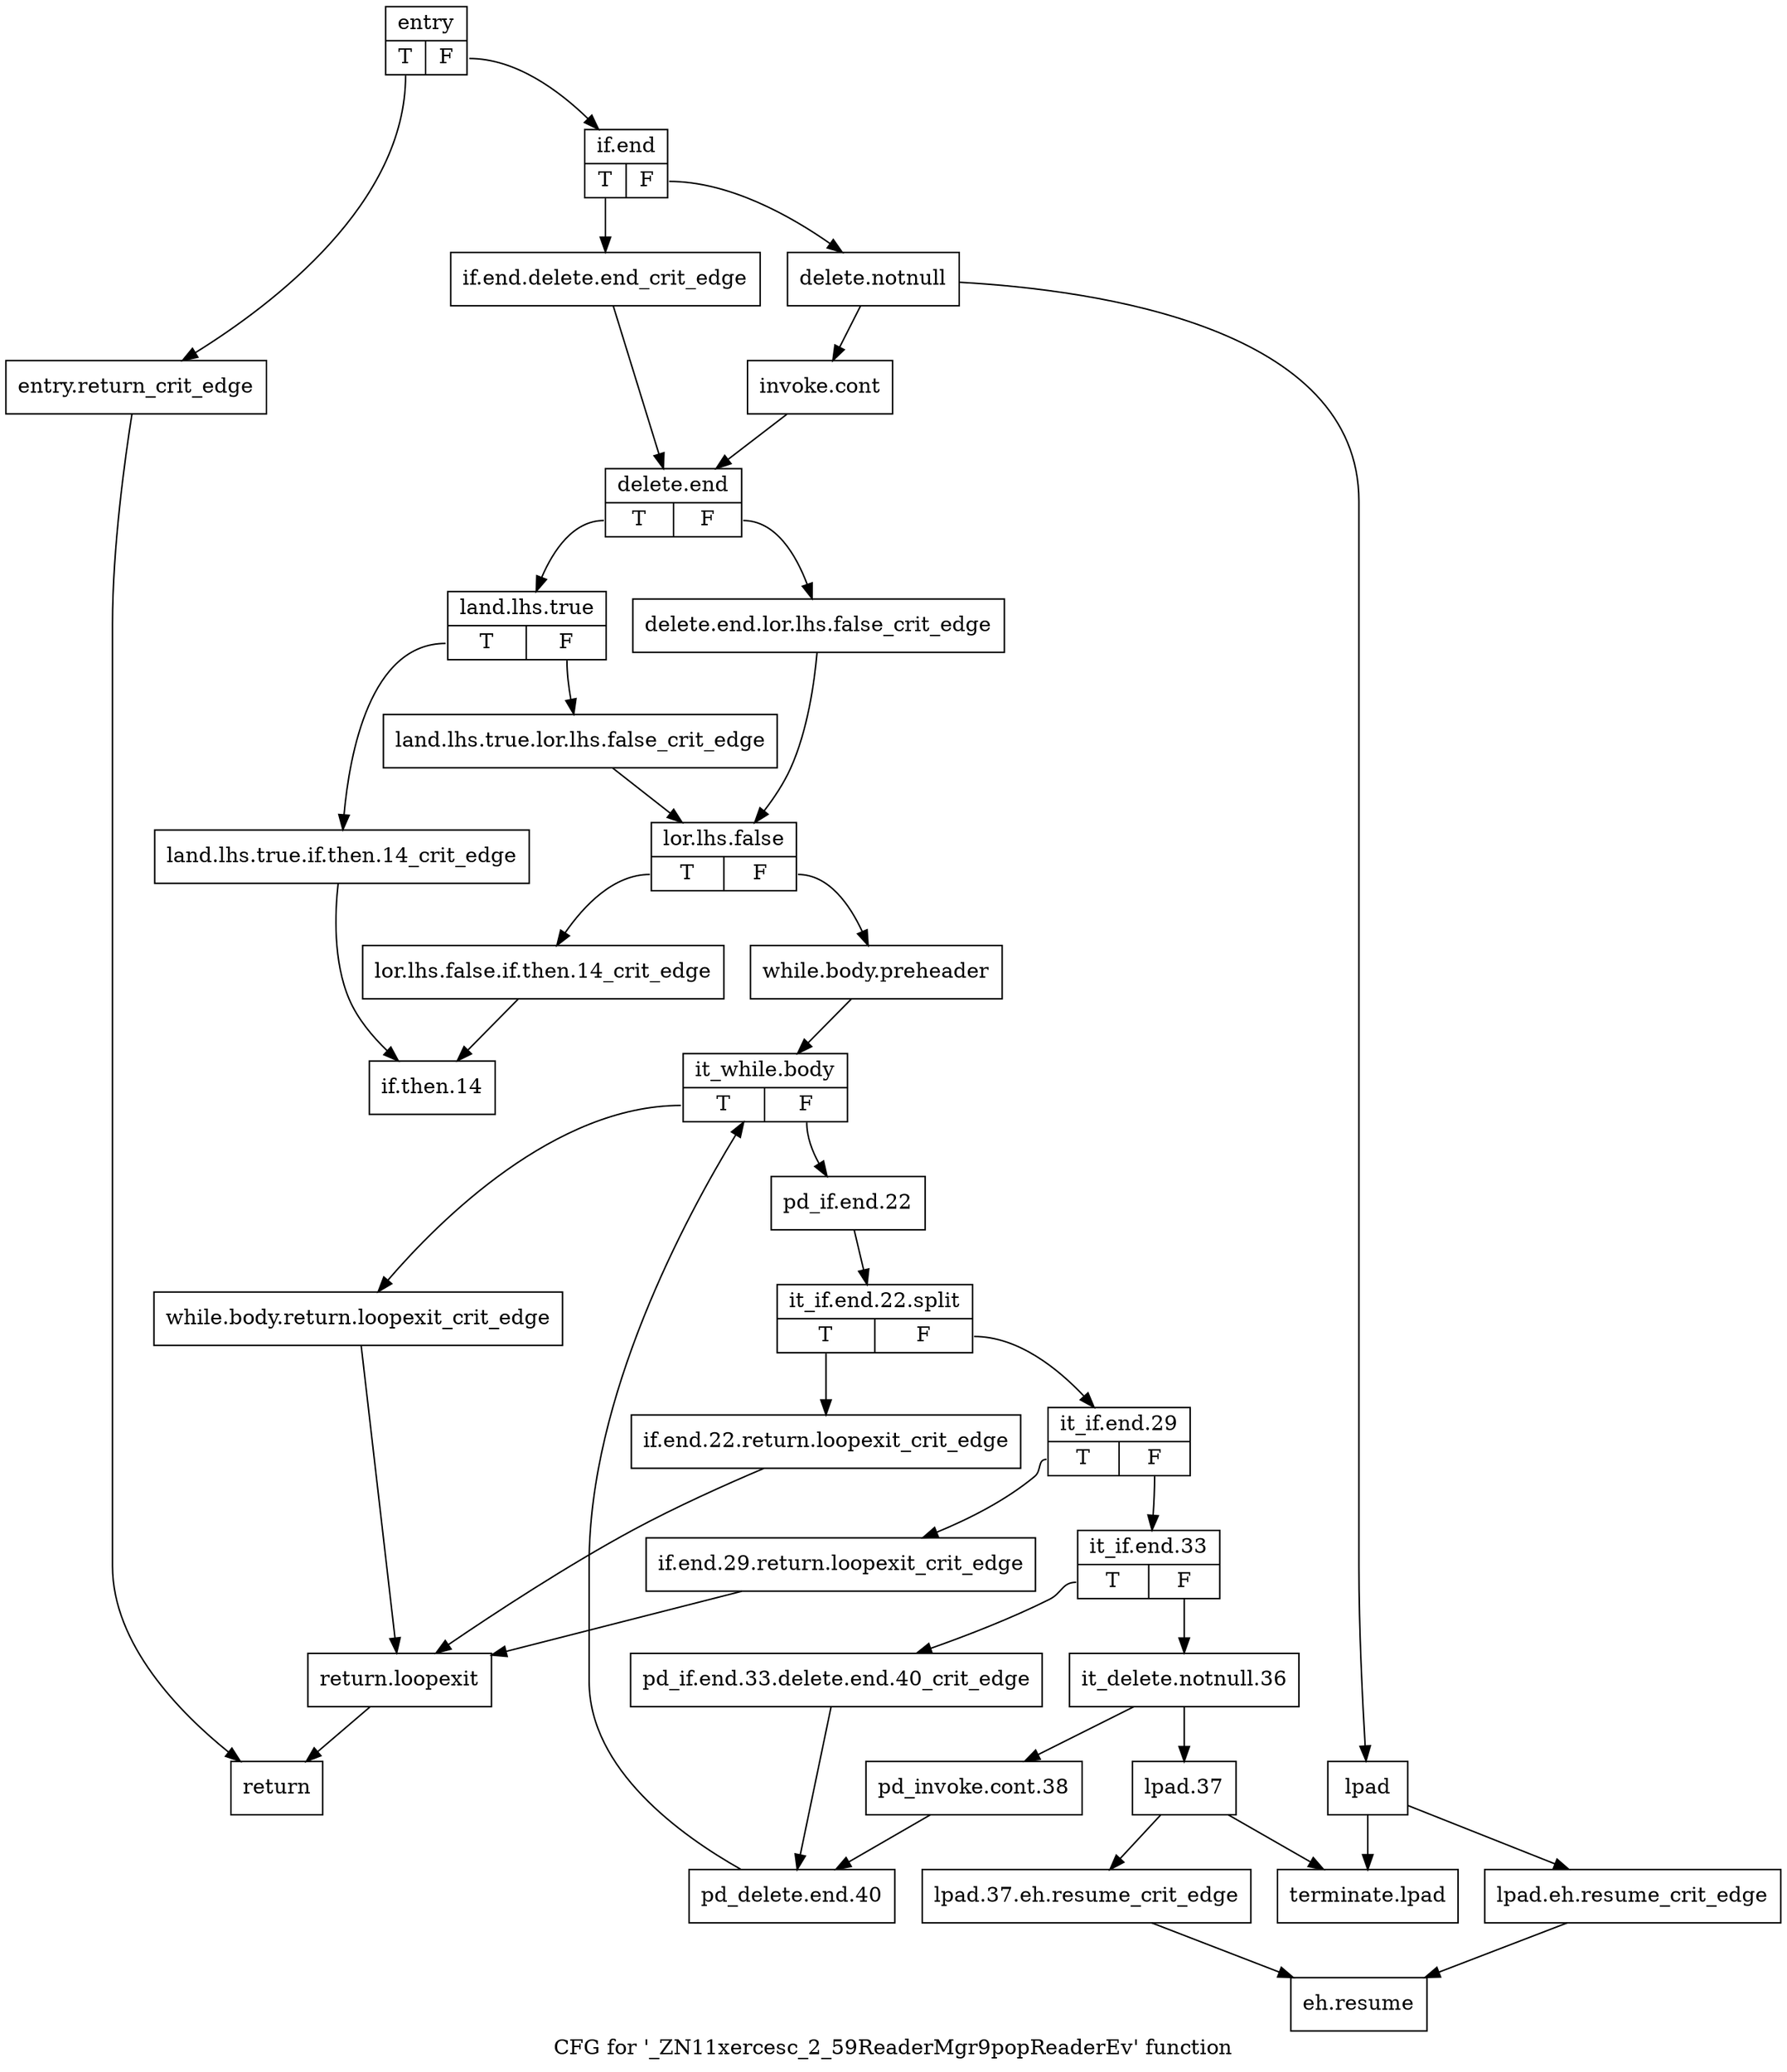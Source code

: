 digraph "CFG for '_ZN11xercesc_2_59ReaderMgr9popReaderEv' function" {
	label="CFG for '_ZN11xercesc_2_59ReaderMgr9popReaderEv' function";

	Node0x3ea4a80 [shape=record,label="{entry|{<s0>T|<s1>F}}"];
	Node0x3ea4a80:s0 -> Node0x3ea4ad0;
	Node0x3ea4a80:s1 -> Node0x3ea4fd0;
	Node0x3ea4ad0 [shape=record,label="{entry.return_crit_edge}"];
	Node0x3ea4ad0 -> Node0x3ea58e0;
	Node0x3ea4fd0 [shape=record,label="{if.end|{<s0>T|<s1>F}}"];
	Node0x3ea4fd0:s0 -> Node0x3ea5020;
	Node0x3ea4fd0:s1 -> Node0x3ea5070;
	Node0x3ea5020 [shape=record,label="{if.end.delete.end_crit_edge}"];
	Node0x3ea5020 -> Node0x3ea5110;
	Node0x3ea5070 [shape=record,label="{delete.notnull}"];
	Node0x3ea5070 -> Node0x3ea50c0;
	Node0x3ea5070 -> Node0x3ea53e0;
	Node0x3ea50c0 [shape=record,label="{invoke.cont}"];
	Node0x3ea50c0 -> Node0x3ea5110;
	Node0x3ea5110 [shape=record,label="{delete.end|{<s0>T|<s1>F}}"];
	Node0x3ea5110:s0 -> Node0x3ea51b0;
	Node0x3ea5110:s1 -> Node0x3ea5160;
	Node0x3ea5160 [shape=record,label="{delete.end.lor.lhs.false_crit_edge}"];
	Node0x3ea5160 -> Node0x3ea52a0;
	Node0x3ea51b0 [shape=record,label="{land.lhs.true|{<s0>T|<s1>F}}"];
	Node0x3ea51b0:s0 -> Node0x3ea5250;
	Node0x3ea51b0:s1 -> Node0x3ea5200;
	Node0x3ea5200 [shape=record,label="{land.lhs.true.lor.lhs.false_crit_edge}"];
	Node0x3ea5200 -> Node0x3ea52a0;
	Node0x3ea5250 [shape=record,label="{land.lhs.true.if.then.14_crit_edge}"];
	Node0x3ea5250 -> Node0x3ea5390;
	Node0x3ea52a0 [shape=record,label="{lor.lhs.false|{<s0>T|<s1>F}}"];
	Node0x3ea52a0:s0 -> Node0x3ea52f0;
	Node0x3ea52a0:s1 -> Node0x3ea5340;
	Node0x3ea52f0 [shape=record,label="{lor.lhs.false.if.then.14_crit_edge}"];
	Node0x3ea52f0 -> Node0x3ea5390;
	Node0x3ea5340 [shape=record,label="{while.body.preheader}"];
	Node0x3ea5340 -> Node0x3ea5480;
	Node0x3ea5390 [shape=record,label="{if.then.14}"];
	Node0x3ea53e0 [shape=record,label="{lpad}"];
	Node0x3ea53e0 -> Node0x3ea5430;
	Node0x3ea53e0 -> Node0x3ea5980;
	Node0x3ea5430 [shape=record,label="{lpad.eh.resume_crit_edge}"];
	Node0x3ea5430 -> Node0x3ea5930;
	Node0x3ea5480 [shape=record,label="{it_while.body|{<s0>T|<s1>F}}"];
	Node0x3ea5480:s0 -> Node0x3ea54d0;
	Node0x3ea5480:s1 -> Node0x3ea5520;
	Node0x3ea54d0 [shape=record,label="{while.body.return.loopexit_crit_edge}"];
	Node0x3ea54d0 -> Node0x3ea5890;
	Node0x3ea5520 [shape=record,label="{pd_if.end.22}"];
	Node0x3ea5520 -> Node0xacf4fd0;
	Node0xacf4fd0 [shape=record,label="{it_if.end.22.split|{<s0>T|<s1>F}}"];
	Node0xacf4fd0:s0 -> Node0x3ea5570;
	Node0xacf4fd0:s1 -> Node0x3ea55c0;
	Node0x3ea5570 [shape=record,label="{if.end.22.return.loopexit_crit_edge}"];
	Node0x3ea5570 -> Node0x3ea5890;
	Node0x3ea55c0 [shape=record,label="{it_if.end.29|{<s0>T|<s1>F}}"];
	Node0x3ea55c0:s0 -> Node0x3ea5610;
	Node0x3ea55c0:s1 -> Node0x3ea5660;
	Node0x3ea5610 [shape=record,label="{if.end.29.return.loopexit_crit_edge}"];
	Node0x3ea5610 -> Node0x3ea5890;
	Node0x3ea5660 [shape=record,label="{it_if.end.33|{<s0>T|<s1>F}}"];
	Node0x3ea5660:s0 -> Node0x3ea56b0;
	Node0x3ea5660:s1 -> Node0x3ea5700;
	Node0x3ea56b0 [shape=record,label="{pd_if.end.33.delete.end.40_crit_edge}"];
	Node0x3ea56b0 -> Node0x3ea57a0;
	Node0x3ea5700 [shape=record,label="{it_delete.notnull.36}"];
	Node0x3ea5700 -> Node0x3ea5750;
	Node0x3ea5700 -> Node0x3ea57f0;
	Node0x3ea5750 [shape=record,label="{pd_invoke.cont.38}"];
	Node0x3ea5750 -> Node0x3ea57a0;
	Node0x3ea57a0 [shape=record,label="{pd_delete.end.40}"];
	Node0x3ea57a0 -> Node0x3ea5480;
	Node0x3ea57f0 [shape=record,label="{lpad.37}"];
	Node0x3ea57f0 -> Node0x3ea5840;
	Node0x3ea57f0 -> Node0x3ea5980;
	Node0x3ea5840 [shape=record,label="{lpad.37.eh.resume_crit_edge}"];
	Node0x3ea5840 -> Node0x3ea5930;
	Node0x3ea5890 [shape=record,label="{return.loopexit}"];
	Node0x3ea5890 -> Node0x3ea58e0;
	Node0x3ea58e0 [shape=record,label="{return}"];
	Node0x3ea5930 [shape=record,label="{eh.resume}"];
	Node0x3ea5980 [shape=record,label="{terminate.lpad}"];
}

